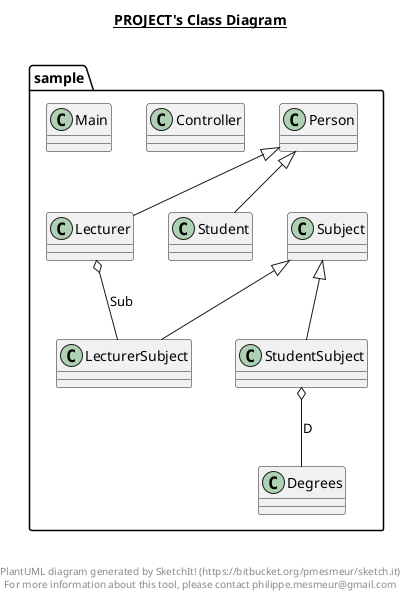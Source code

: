 @startuml

title __PROJECT's Class Diagram__\n

  namespace sample {
    class sample.Controller {
    }
  }
  

  namespace sample {
    class sample.Degrees {
    }
  }
  

  namespace sample {
    class sample.Lecturer {
    }
  }
  

  namespace sample {
    class sample.LecturerSubject {
    }
  }
  

  namespace sample {
    class sample.Main {
    }
  }
  

  namespace sample {
    class sample.Person {
    }
  }
  

  namespace sample {
    class sample.Student {
    }
  }
  

  namespace sample {
    class sample.StudentSubject {
    }
  }
  

  namespace sample {
    class sample.Subject {
    }
  }
  

  sample.Lecturer -up-|> sample.Person
  sample.Lecturer o-- sample.LecturerSubject : Sub
  sample.LecturerSubject -up-|> sample.Subject
  sample.Student -up-|> sample.Person
  sample.StudentSubject -up-|> sample.Subject
  sample.StudentSubject o-- sample.Degrees : D


right footer


PlantUML diagram generated by SketchIt! (https://bitbucket.org/pmesmeur/sketch.it)
For more information about this tool, please contact philippe.mesmeur@gmail.com
endfooter

@enduml
